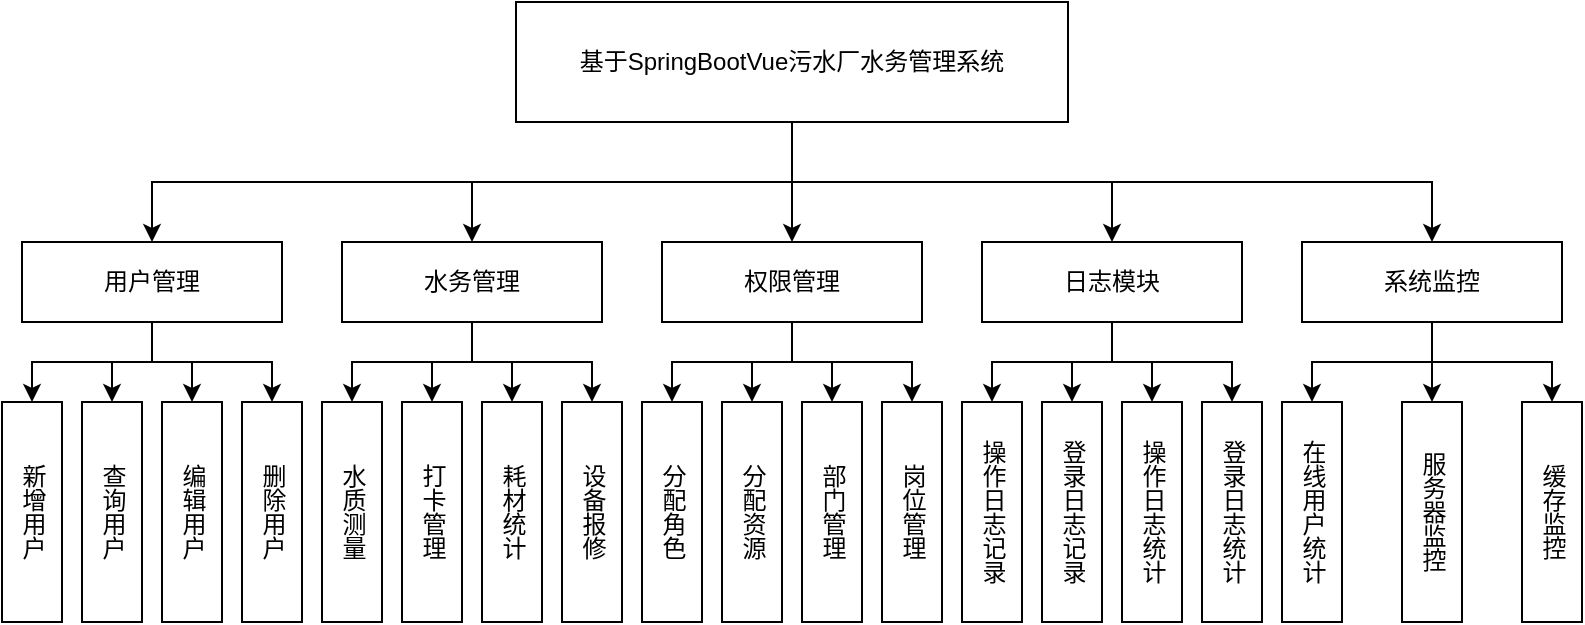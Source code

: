 <mxfile version="24.2.5" type="github">
  <diagram name="第 1 页" id="kZT7qwI0tTQHCH02Lggc">
    <mxGraphModel dx="1050" dy="534" grid="1" gridSize="10" guides="1" tooltips="1" connect="1" arrows="1" fold="1" page="1" pageScale="1" pageWidth="827" pageHeight="1169" math="0" shadow="0">
      <root>
        <mxCell id="0" />
        <mxCell id="1" parent="0" />
        <mxCell id="nFRJJgVNpYKrYp9p6fAq-7" style="edgeStyle=orthogonalEdgeStyle;rounded=0;orthogonalLoop=1;jettySize=auto;html=1;exitX=0.5;exitY=1;exitDx=0;exitDy=0;entryX=0.5;entryY=0;entryDx=0;entryDy=0;" edge="1" parent="1" source="nFRJJgVNpYKrYp9p6fAq-1" target="nFRJJgVNpYKrYp9p6fAq-2">
          <mxGeometry relative="1" as="geometry" />
        </mxCell>
        <mxCell id="nFRJJgVNpYKrYp9p6fAq-8" style="edgeStyle=orthogonalEdgeStyle;rounded=0;orthogonalLoop=1;jettySize=auto;html=1;exitX=0.5;exitY=1;exitDx=0;exitDy=0;" edge="1" parent="1" source="nFRJJgVNpYKrYp9p6fAq-1" target="nFRJJgVNpYKrYp9p6fAq-3">
          <mxGeometry relative="1" as="geometry" />
        </mxCell>
        <mxCell id="nFRJJgVNpYKrYp9p6fAq-9" style="edgeStyle=orthogonalEdgeStyle;rounded=0;orthogonalLoop=1;jettySize=auto;html=1;exitX=0.5;exitY=1;exitDx=0;exitDy=0;entryX=0.5;entryY=0;entryDx=0;entryDy=0;" edge="1" parent="1" source="nFRJJgVNpYKrYp9p6fAq-1" target="nFRJJgVNpYKrYp9p6fAq-4">
          <mxGeometry relative="1" as="geometry" />
        </mxCell>
        <mxCell id="nFRJJgVNpYKrYp9p6fAq-10" style="edgeStyle=orthogonalEdgeStyle;rounded=0;orthogonalLoop=1;jettySize=auto;html=1;exitX=0.5;exitY=1;exitDx=0;exitDy=0;entryX=0.5;entryY=0;entryDx=0;entryDy=0;" edge="1" parent="1" source="nFRJJgVNpYKrYp9p6fAq-1" target="nFRJJgVNpYKrYp9p6fAq-5">
          <mxGeometry relative="1" as="geometry" />
        </mxCell>
        <mxCell id="nFRJJgVNpYKrYp9p6fAq-11" style="edgeStyle=orthogonalEdgeStyle;rounded=0;orthogonalLoop=1;jettySize=auto;html=1;exitX=0.5;exitY=1;exitDx=0;exitDy=0;entryX=0.5;entryY=0;entryDx=0;entryDy=0;" edge="1" parent="1" source="nFRJJgVNpYKrYp9p6fAq-1" target="nFRJJgVNpYKrYp9p6fAq-6">
          <mxGeometry relative="1" as="geometry" />
        </mxCell>
        <mxCell id="nFRJJgVNpYKrYp9p6fAq-1" value="基于SpringBootVue污水厂水务管理系统" style="rounded=0;whiteSpace=wrap;html=1;" vertex="1" parent="1">
          <mxGeometry x="287" y="60" width="276" height="60" as="geometry" />
        </mxCell>
        <mxCell id="nFRJJgVNpYKrYp9p6fAq-16" style="edgeStyle=orthogonalEdgeStyle;rounded=0;orthogonalLoop=1;jettySize=auto;html=1;exitX=0.5;exitY=1;exitDx=0;exitDy=0;entryX=0.5;entryY=0;entryDx=0;entryDy=0;" edge="1" parent="1" source="nFRJJgVNpYKrYp9p6fAq-2" target="nFRJJgVNpYKrYp9p6fAq-12">
          <mxGeometry relative="1" as="geometry" />
        </mxCell>
        <mxCell id="nFRJJgVNpYKrYp9p6fAq-17" style="edgeStyle=orthogonalEdgeStyle;rounded=0;orthogonalLoop=1;jettySize=auto;html=1;exitX=0.5;exitY=1;exitDx=0;exitDy=0;entryX=0.5;entryY=0;entryDx=0;entryDy=0;" edge="1" parent="1" source="nFRJJgVNpYKrYp9p6fAq-2" target="nFRJJgVNpYKrYp9p6fAq-13">
          <mxGeometry relative="1" as="geometry" />
        </mxCell>
        <mxCell id="nFRJJgVNpYKrYp9p6fAq-18" style="edgeStyle=orthogonalEdgeStyle;rounded=0;orthogonalLoop=1;jettySize=auto;html=1;exitX=0.5;exitY=1;exitDx=0;exitDy=0;entryX=0.5;entryY=0;entryDx=0;entryDy=0;" edge="1" parent="1" source="nFRJJgVNpYKrYp9p6fAq-2" target="nFRJJgVNpYKrYp9p6fAq-14">
          <mxGeometry relative="1" as="geometry" />
        </mxCell>
        <mxCell id="nFRJJgVNpYKrYp9p6fAq-19" style="edgeStyle=orthogonalEdgeStyle;rounded=0;orthogonalLoop=1;jettySize=auto;html=1;exitX=0.5;exitY=1;exitDx=0;exitDy=0;entryX=0.5;entryY=0;entryDx=0;entryDy=0;" edge="1" parent="1" source="nFRJJgVNpYKrYp9p6fAq-2" target="nFRJJgVNpYKrYp9p6fAq-15">
          <mxGeometry relative="1" as="geometry" />
        </mxCell>
        <mxCell id="nFRJJgVNpYKrYp9p6fAq-2" value="用户管理" style="rounded=0;whiteSpace=wrap;html=1;" vertex="1" parent="1">
          <mxGeometry x="40" y="180" width="130" height="40" as="geometry" />
        </mxCell>
        <mxCell id="nFRJJgVNpYKrYp9p6fAq-35" style="edgeStyle=orthogonalEdgeStyle;rounded=0;orthogonalLoop=1;jettySize=auto;html=1;exitX=0.5;exitY=1;exitDx=0;exitDy=0;entryX=0.5;entryY=0;entryDx=0;entryDy=0;" edge="1" parent="1" source="nFRJJgVNpYKrYp9p6fAq-3" target="nFRJJgVNpYKrYp9p6fAq-20">
          <mxGeometry relative="1" as="geometry" />
        </mxCell>
        <mxCell id="nFRJJgVNpYKrYp9p6fAq-36" style="edgeStyle=orthogonalEdgeStyle;rounded=0;orthogonalLoop=1;jettySize=auto;html=1;exitX=0.5;exitY=1;exitDx=0;exitDy=0;entryX=0.5;entryY=0;entryDx=0;entryDy=0;" edge="1" parent="1" source="nFRJJgVNpYKrYp9p6fAq-3" target="nFRJJgVNpYKrYp9p6fAq-21">
          <mxGeometry relative="1" as="geometry" />
        </mxCell>
        <mxCell id="nFRJJgVNpYKrYp9p6fAq-37" style="edgeStyle=orthogonalEdgeStyle;rounded=0;orthogonalLoop=1;jettySize=auto;html=1;exitX=0.5;exitY=1;exitDx=0;exitDy=0;entryX=0.5;entryY=0;entryDx=0;entryDy=0;" edge="1" parent="1" source="nFRJJgVNpYKrYp9p6fAq-3" target="nFRJJgVNpYKrYp9p6fAq-22">
          <mxGeometry relative="1" as="geometry" />
        </mxCell>
        <mxCell id="nFRJJgVNpYKrYp9p6fAq-38" style="edgeStyle=orthogonalEdgeStyle;rounded=0;orthogonalLoop=1;jettySize=auto;html=1;exitX=0.5;exitY=1;exitDx=0;exitDy=0;entryX=0.5;entryY=0;entryDx=0;entryDy=0;" edge="1" parent="1" source="nFRJJgVNpYKrYp9p6fAq-3" target="nFRJJgVNpYKrYp9p6fAq-23">
          <mxGeometry relative="1" as="geometry" />
        </mxCell>
        <mxCell id="nFRJJgVNpYKrYp9p6fAq-3" value="水务管理" style="rounded=0;whiteSpace=wrap;html=1;" vertex="1" parent="1">
          <mxGeometry x="200" y="180" width="130" height="40" as="geometry" />
        </mxCell>
        <mxCell id="nFRJJgVNpYKrYp9p6fAq-39" style="edgeStyle=orthogonalEdgeStyle;rounded=0;orthogonalLoop=1;jettySize=auto;html=1;exitX=0.5;exitY=1;exitDx=0;exitDy=0;entryX=0.5;entryY=0;entryDx=0;entryDy=0;" edge="1" parent="1" source="nFRJJgVNpYKrYp9p6fAq-4" target="nFRJJgVNpYKrYp9p6fAq-24">
          <mxGeometry relative="1" as="geometry" />
        </mxCell>
        <mxCell id="nFRJJgVNpYKrYp9p6fAq-40" style="edgeStyle=orthogonalEdgeStyle;rounded=0;orthogonalLoop=1;jettySize=auto;html=1;exitX=0.5;exitY=1;exitDx=0;exitDy=0;entryX=0.5;entryY=0;entryDx=0;entryDy=0;" edge="1" parent="1" source="nFRJJgVNpYKrYp9p6fAq-4" target="nFRJJgVNpYKrYp9p6fAq-25">
          <mxGeometry relative="1" as="geometry" />
        </mxCell>
        <mxCell id="nFRJJgVNpYKrYp9p6fAq-41" style="edgeStyle=orthogonalEdgeStyle;rounded=0;orthogonalLoop=1;jettySize=auto;html=1;exitX=0.5;exitY=1;exitDx=0;exitDy=0;entryX=0.5;entryY=0;entryDx=0;entryDy=0;" edge="1" parent="1" source="nFRJJgVNpYKrYp9p6fAq-4" target="nFRJJgVNpYKrYp9p6fAq-26">
          <mxGeometry relative="1" as="geometry" />
        </mxCell>
        <mxCell id="nFRJJgVNpYKrYp9p6fAq-42" style="edgeStyle=orthogonalEdgeStyle;rounded=0;orthogonalLoop=1;jettySize=auto;html=1;exitX=0.5;exitY=1;exitDx=0;exitDy=0;entryX=0.5;entryY=0;entryDx=0;entryDy=0;" edge="1" parent="1" source="nFRJJgVNpYKrYp9p6fAq-4" target="nFRJJgVNpYKrYp9p6fAq-27">
          <mxGeometry relative="1" as="geometry" />
        </mxCell>
        <mxCell id="nFRJJgVNpYKrYp9p6fAq-4" value="权限管理" style="rounded=0;whiteSpace=wrap;html=1;" vertex="1" parent="1">
          <mxGeometry x="360" y="180" width="130" height="40" as="geometry" />
        </mxCell>
        <mxCell id="nFRJJgVNpYKrYp9p6fAq-43" style="edgeStyle=orthogonalEdgeStyle;rounded=0;orthogonalLoop=1;jettySize=auto;html=1;exitX=0.5;exitY=1;exitDx=0;exitDy=0;entryX=0.5;entryY=0;entryDx=0;entryDy=0;" edge="1" parent="1" source="nFRJJgVNpYKrYp9p6fAq-5" target="nFRJJgVNpYKrYp9p6fAq-28">
          <mxGeometry relative="1" as="geometry" />
        </mxCell>
        <mxCell id="nFRJJgVNpYKrYp9p6fAq-44" style="edgeStyle=orthogonalEdgeStyle;rounded=0;orthogonalLoop=1;jettySize=auto;html=1;exitX=0.5;exitY=1;exitDx=0;exitDy=0;entryX=0.5;entryY=0;entryDx=0;entryDy=0;" edge="1" parent="1" source="nFRJJgVNpYKrYp9p6fAq-5" target="nFRJJgVNpYKrYp9p6fAq-29">
          <mxGeometry relative="1" as="geometry" />
        </mxCell>
        <mxCell id="nFRJJgVNpYKrYp9p6fAq-45" style="edgeStyle=orthogonalEdgeStyle;rounded=0;orthogonalLoop=1;jettySize=auto;html=1;exitX=0.5;exitY=1;exitDx=0;exitDy=0;entryX=0.5;entryY=0;entryDx=0;entryDy=0;" edge="1" parent="1" source="nFRJJgVNpYKrYp9p6fAq-5" target="nFRJJgVNpYKrYp9p6fAq-30">
          <mxGeometry relative="1" as="geometry" />
        </mxCell>
        <mxCell id="nFRJJgVNpYKrYp9p6fAq-46" style="edgeStyle=orthogonalEdgeStyle;rounded=0;orthogonalLoop=1;jettySize=auto;html=1;exitX=0.5;exitY=1;exitDx=0;exitDy=0;entryX=0.5;entryY=0;entryDx=0;entryDy=0;" edge="1" parent="1" source="nFRJJgVNpYKrYp9p6fAq-5" target="nFRJJgVNpYKrYp9p6fAq-31">
          <mxGeometry relative="1" as="geometry" />
        </mxCell>
        <mxCell id="nFRJJgVNpYKrYp9p6fAq-5" value="日志模块" style="rounded=0;whiteSpace=wrap;html=1;" vertex="1" parent="1">
          <mxGeometry x="520" y="180" width="130" height="40" as="geometry" />
        </mxCell>
        <mxCell id="nFRJJgVNpYKrYp9p6fAq-47" style="edgeStyle=orthogonalEdgeStyle;rounded=0;orthogonalLoop=1;jettySize=auto;html=1;exitX=0.5;exitY=1;exitDx=0;exitDy=0;entryX=0.5;entryY=0;entryDx=0;entryDy=0;" edge="1" parent="1" source="nFRJJgVNpYKrYp9p6fAq-6" target="nFRJJgVNpYKrYp9p6fAq-32">
          <mxGeometry relative="1" as="geometry" />
        </mxCell>
        <mxCell id="nFRJJgVNpYKrYp9p6fAq-48" style="edgeStyle=orthogonalEdgeStyle;rounded=0;orthogonalLoop=1;jettySize=auto;html=1;exitX=0.5;exitY=1;exitDx=0;exitDy=0;entryX=0.5;entryY=0;entryDx=0;entryDy=0;" edge="1" parent="1" source="nFRJJgVNpYKrYp9p6fAq-6" target="nFRJJgVNpYKrYp9p6fAq-33">
          <mxGeometry relative="1" as="geometry" />
        </mxCell>
        <mxCell id="nFRJJgVNpYKrYp9p6fAq-49" style="edgeStyle=orthogonalEdgeStyle;rounded=0;orthogonalLoop=1;jettySize=auto;html=1;exitX=0.5;exitY=1;exitDx=0;exitDy=0;entryX=0.5;entryY=0;entryDx=0;entryDy=0;" edge="1" parent="1" source="nFRJJgVNpYKrYp9p6fAq-6" target="nFRJJgVNpYKrYp9p6fAq-34">
          <mxGeometry relative="1" as="geometry" />
        </mxCell>
        <mxCell id="nFRJJgVNpYKrYp9p6fAq-6" value="系统监控" style="rounded=0;whiteSpace=wrap;html=1;" vertex="1" parent="1">
          <mxGeometry x="680" y="180" width="130" height="40" as="geometry" />
        </mxCell>
        <mxCell id="nFRJJgVNpYKrYp9p6fAq-12" value="新增用户" style="rounded=0;whiteSpace=wrap;html=1;verticalAlign=middle;textDirection=vertical-lr;labelPosition=center;verticalLabelPosition=middle;align=center;spacingRight=3;" vertex="1" parent="1">
          <mxGeometry x="30" y="260" width="30" height="110" as="geometry" />
        </mxCell>
        <mxCell id="nFRJJgVNpYKrYp9p6fAq-13" value="查询用户" style="rounded=0;whiteSpace=wrap;html=1;verticalAlign=middle;textDirection=vertical-lr;labelPosition=center;verticalLabelPosition=middle;align=center;spacingRight=3;" vertex="1" parent="1">
          <mxGeometry x="70" y="260" width="30" height="110" as="geometry" />
        </mxCell>
        <mxCell id="nFRJJgVNpYKrYp9p6fAq-14" value="编辑用户" style="rounded=0;whiteSpace=wrap;html=1;verticalAlign=middle;textDirection=vertical-lr;labelPosition=center;verticalLabelPosition=middle;align=center;spacingRight=3;" vertex="1" parent="1">
          <mxGeometry x="110" y="260" width="30" height="110" as="geometry" />
        </mxCell>
        <mxCell id="nFRJJgVNpYKrYp9p6fAq-15" value="删除用户" style="rounded=0;whiteSpace=wrap;html=1;verticalAlign=middle;textDirection=vertical-lr;labelPosition=center;verticalLabelPosition=middle;align=center;spacingRight=3;" vertex="1" parent="1">
          <mxGeometry x="150" y="260" width="30" height="110" as="geometry" />
        </mxCell>
        <mxCell id="nFRJJgVNpYKrYp9p6fAq-20" value="水质测量" style="rounded=0;whiteSpace=wrap;html=1;verticalAlign=middle;textDirection=vertical-lr;labelPosition=center;verticalLabelPosition=middle;align=center;spacingRight=3;" vertex="1" parent="1">
          <mxGeometry x="190" y="260" width="30" height="110" as="geometry" />
        </mxCell>
        <mxCell id="nFRJJgVNpYKrYp9p6fAq-21" value="打卡管理" style="rounded=0;whiteSpace=wrap;html=1;verticalAlign=middle;textDirection=vertical-lr;labelPosition=center;verticalLabelPosition=middle;align=center;spacingRight=3;" vertex="1" parent="1">
          <mxGeometry x="230" y="260" width="30" height="110" as="geometry" />
        </mxCell>
        <mxCell id="nFRJJgVNpYKrYp9p6fAq-22" value="耗材统计" style="rounded=0;whiteSpace=wrap;html=1;verticalAlign=middle;textDirection=vertical-lr;labelPosition=center;verticalLabelPosition=middle;align=center;spacingRight=3;" vertex="1" parent="1">
          <mxGeometry x="270" y="260" width="30" height="110" as="geometry" />
        </mxCell>
        <mxCell id="nFRJJgVNpYKrYp9p6fAq-23" value="设备报修" style="rounded=0;whiteSpace=wrap;html=1;verticalAlign=middle;textDirection=vertical-lr;labelPosition=center;verticalLabelPosition=middle;align=center;spacingRight=3;" vertex="1" parent="1">
          <mxGeometry x="310" y="260" width="30" height="110" as="geometry" />
        </mxCell>
        <mxCell id="nFRJJgVNpYKrYp9p6fAq-24" value="分配角色" style="rounded=0;whiteSpace=wrap;html=1;verticalAlign=middle;textDirection=vertical-lr;labelPosition=center;verticalLabelPosition=middle;align=center;spacingRight=3;" vertex="1" parent="1">
          <mxGeometry x="350" y="260" width="30" height="110" as="geometry" />
        </mxCell>
        <mxCell id="nFRJJgVNpYKrYp9p6fAq-25" value="分配资源" style="rounded=0;whiteSpace=wrap;html=1;verticalAlign=middle;textDirection=vertical-lr;labelPosition=center;verticalLabelPosition=middle;align=center;spacingRight=3;" vertex="1" parent="1">
          <mxGeometry x="390" y="260" width="30" height="110" as="geometry" />
        </mxCell>
        <mxCell id="nFRJJgVNpYKrYp9p6fAq-26" value="部门管理" style="rounded=0;whiteSpace=wrap;html=1;verticalAlign=middle;textDirection=vertical-lr;labelPosition=center;verticalLabelPosition=middle;align=center;spacingRight=3;" vertex="1" parent="1">
          <mxGeometry x="430" y="260" width="30" height="110" as="geometry" />
        </mxCell>
        <mxCell id="nFRJJgVNpYKrYp9p6fAq-27" value="岗位管理" style="rounded=0;whiteSpace=wrap;html=1;verticalAlign=middle;textDirection=vertical-lr;labelPosition=center;verticalLabelPosition=middle;align=center;spacingRight=3;" vertex="1" parent="1">
          <mxGeometry x="470" y="260" width="30" height="110" as="geometry" />
        </mxCell>
        <mxCell id="nFRJJgVNpYKrYp9p6fAq-28" value="操作日志记录" style="rounded=0;whiteSpace=wrap;html=1;verticalAlign=middle;textDirection=vertical-lr;labelPosition=center;verticalLabelPosition=middle;align=center;spacingRight=3;" vertex="1" parent="1">
          <mxGeometry x="510" y="260" width="30" height="110" as="geometry" />
        </mxCell>
        <mxCell id="nFRJJgVNpYKrYp9p6fAq-29" value="登录日志记录" style="rounded=0;whiteSpace=wrap;html=1;verticalAlign=middle;textDirection=vertical-lr;labelPosition=center;verticalLabelPosition=middle;align=center;spacingRight=3;" vertex="1" parent="1">
          <mxGeometry x="550" y="260" width="30" height="110" as="geometry" />
        </mxCell>
        <mxCell id="nFRJJgVNpYKrYp9p6fAq-30" value="操作日志统计" style="rounded=0;whiteSpace=wrap;html=1;verticalAlign=middle;textDirection=vertical-lr;labelPosition=center;verticalLabelPosition=middle;align=center;spacingRight=3;" vertex="1" parent="1">
          <mxGeometry x="590" y="260" width="30" height="110" as="geometry" />
        </mxCell>
        <mxCell id="nFRJJgVNpYKrYp9p6fAq-31" value="登录日志统计" style="rounded=0;whiteSpace=wrap;html=1;verticalAlign=middle;textDirection=vertical-lr;labelPosition=center;verticalLabelPosition=middle;align=center;spacingRight=3;" vertex="1" parent="1">
          <mxGeometry x="630" y="260" width="30" height="110" as="geometry" />
        </mxCell>
        <mxCell id="nFRJJgVNpYKrYp9p6fAq-32" value="在线用户统计" style="rounded=0;whiteSpace=wrap;html=1;verticalAlign=middle;textDirection=vertical-lr;labelPosition=center;verticalLabelPosition=middle;align=center;spacingRight=3;" vertex="1" parent="1">
          <mxGeometry x="670" y="260" width="30" height="110" as="geometry" />
        </mxCell>
        <mxCell id="nFRJJgVNpYKrYp9p6fAq-33" value="服务器监控" style="rounded=0;whiteSpace=wrap;html=1;verticalAlign=middle;textDirection=vertical-lr;labelPosition=center;verticalLabelPosition=middle;align=center;spacingRight=3;" vertex="1" parent="1">
          <mxGeometry x="730" y="260" width="30" height="110" as="geometry" />
        </mxCell>
        <mxCell id="nFRJJgVNpYKrYp9p6fAq-34" value="缓存监控" style="rounded=0;whiteSpace=wrap;html=1;verticalAlign=middle;textDirection=vertical-lr;labelPosition=center;verticalLabelPosition=middle;align=center;spacingRight=3;" vertex="1" parent="1">
          <mxGeometry x="790" y="260" width="30" height="110" as="geometry" />
        </mxCell>
      </root>
    </mxGraphModel>
  </diagram>
</mxfile>

